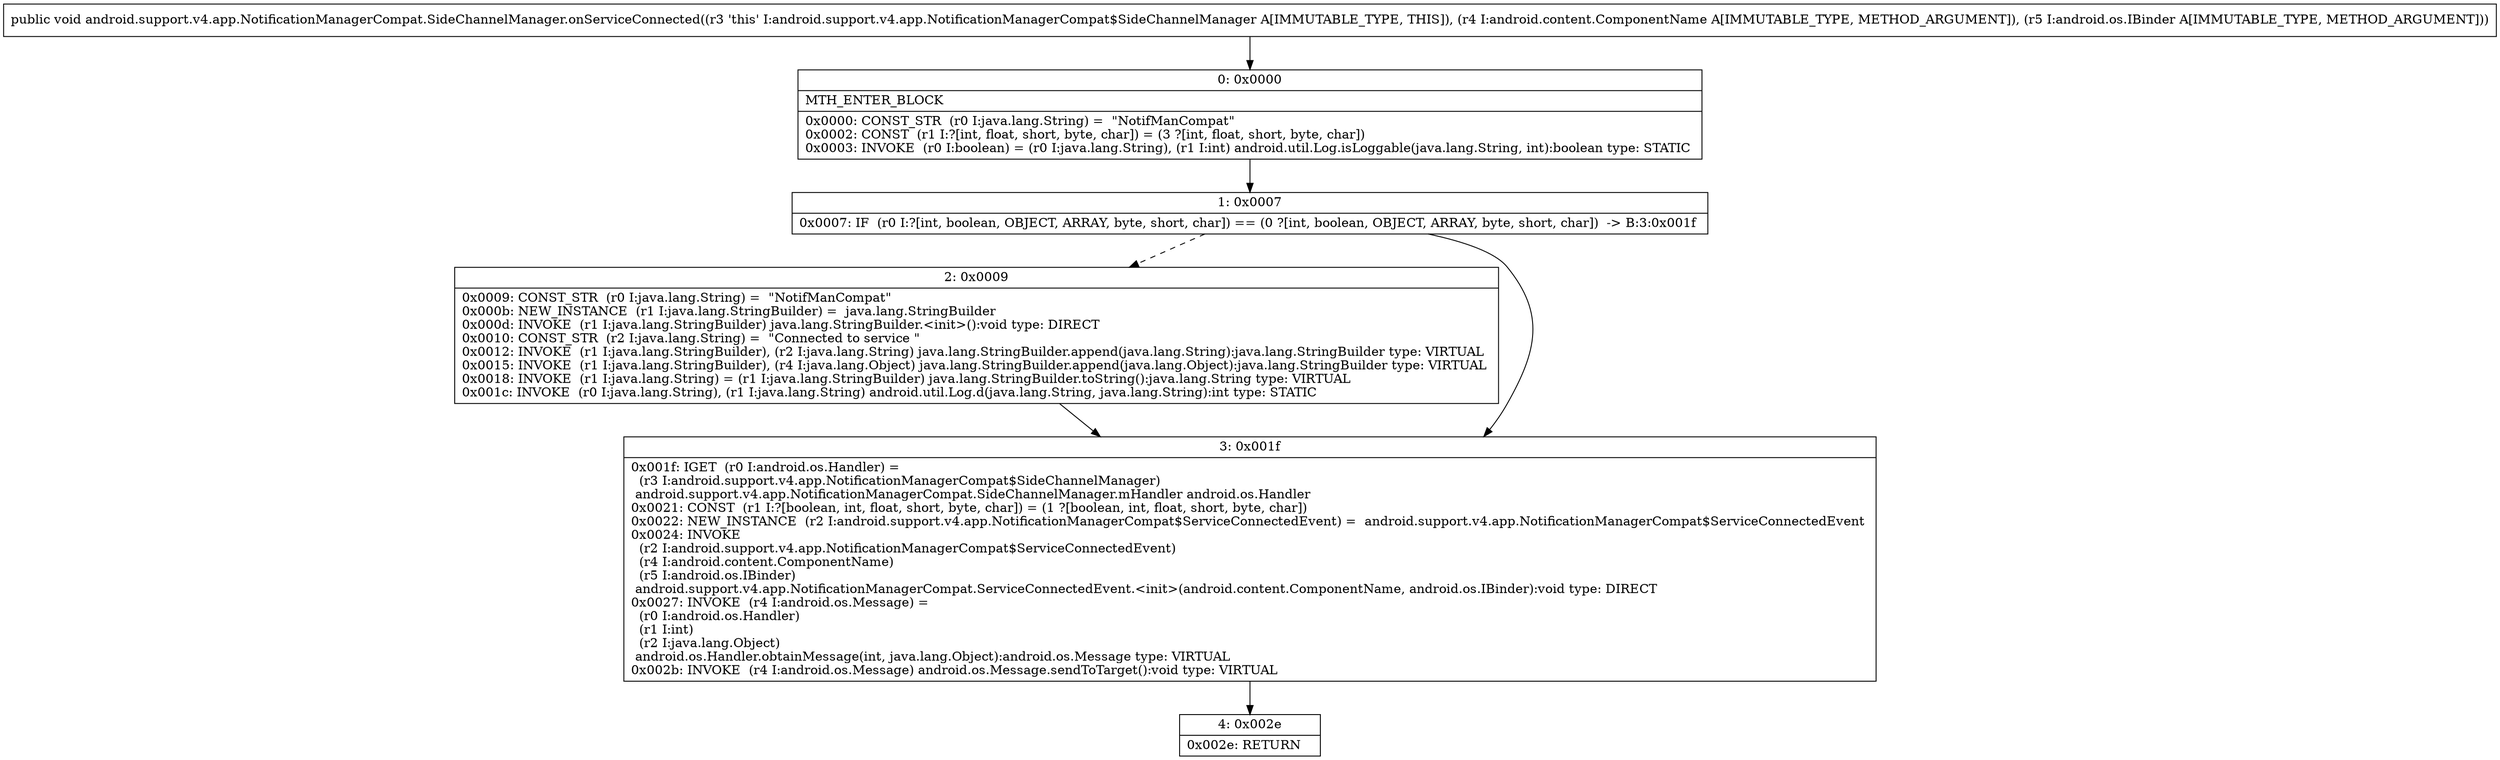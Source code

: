 digraph "CFG forandroid.support.v4.app.NotificationManagerCompat.SideChannelManager.onServiceConnected(Landroid\/content\/ComponentName;Landroid\/os\/IBinder;)V" {
Node_0 [shape=record,label="{0\:\ 0x0000|MTH_ENTER_BLOCK\l|0x0000: CONST_STR  (r0 I:java.lang.String) =  \"NotifManCompat\" \l0x0002: CONST  (r1 I:?[int, float, short, byte, char]) = (3 ?[int, float, short, byte, char]) \l0x0003: INVOKE  (r0 I:boolean) = (r0 I:java.lang.String), (r1 I:int) android.util.Log.isLoggable(java.lang.String, int):boolean type: STATIC \l}"];
Node_1 [shape=record,label="{1\:\ 0x0007|0x0007: IF  (r0 I:?[int, boolean, OBJECT, ARRAY, byte, short, char]) == (0 ?[int, boolean, OBJECT, ARRAY, byte, short, char])  \-\> B:3:0x001f \l}"];
Node_2 [shape=record,label="{2\:\ 0x0009|0x0009: CONST_STR  (r0 I:java.lang.String) =  \"NotifManCompat\" \l0x000b: NEW_INSTANCE  (r1 I:java.lang.StringBuilder) =  java.lang.StringBuilder \l0x000d: INVOKE  (r1 I:java.lang.StringBuilder) java.lang.StringBuilder.\<init\>():void type: DIRECT \l0x0010: CONST_STR  (r2 I:java.lang.String) =  \"Connected to service \" \l0x0012: INVOKE  (r1 I:java.lang.StringBuilder), (r2 I:java.lang.String) java.lang.StringBuilder.append(java.lang.String):java.lang.StringBuilder type: VIRTUAL \l0x0015: INVOKE  (r1 I:java.lang.StringBuilder), (r4 I:java.lang.Object) java.lang.StringBuilder.append(java.lang.Object):java.lang.StringBuilder type: VIRTUAL \l0x0018: INVOKE  (r1 I:java.lang.String) = (r1 I:java.lang.StringBuilder) java.lang.StringBuilder.toString():java.lang.String type: VIRTUAL \l0x001c: INVOKE  (r0 I:java.lang.String), (r1 I:java.lang.String) android.util.Log.d(java.lang.String, java.lang.String):int type: STATIC \l}"];
Node_3 [shape=record,label="{3\:\ 0x001f|0x001f: IGET  (r0 I:android.os.Handler) = \l  (r3 I:android.support.v4.app.NotificationManagerCompat$SideChannelManager)\l android.support.v4.app.NotificationManagerCompat.SideChannelManager.mHandler android.os.Handler \l0x0021: CONST  (r1 I:?[boolean, int, float, short, byte, char]) = (1 ?[boolean, int, float, short, byte, char]) \l0x0022: NEW_INSTANCE  (r2 I:android.support.v4.app.NotificationManagerCompat$ServiceConnectedEvent) =  android.support.v4.app.NotificationManagerCompat$ServiceConnectedEvent \l0x0024: INVOKE  \l  (r2 I:android.support.v4.app.NotificationManagerCompat$ServiceConnectedEvent)\l  (r4 I:android.content.ComponentName)\l  (r5 I:android.os.IBinder)\l android.support.v4.app.NotificationManagerCompat.ServiceConnectedEvent.\<init\>(android.content.ComponentName, android.os.IBinder):void type: DIRECT \l0x0027: INVOKE  (r4 I:android.os.Message) = \l  (r0 I:android.os.Handler)\l  (r1 I:int)\l  (r2 I:java.lang.Object)\l android.os.Handler.obtainMessage(int, java.lang.Object):android.os.Message type: VIRTUAL \l0x002b: INVOKE  (r4 I:android.os.Message) android.os.Message.sendToTarget():void type: VIRTUAL \l}"];
Node_4 [shape=record,label="{4\:\ 0x002e|0x002e: RETURN   \l}"];
MethodNode[shape=record,label="{public void android.support.v4.app.NotificationManagerCompat.SideChannelManager.onServiceConnected((r3 'this' I:android.support.v4.app.NotificationManagerCompat$SideChannelManager A[IMMUTABLE_TYPE, THIS]), (r4 I:android.content.ComponentName A[IMMUTABLE_TYPE, METHOD_ARGUMENT]), (r5 I:android.os.IBinder A[IMMUTABLE_TYPE, METHOD_ARGUMENT])) }"];
MethodNode -> Node_0;
Node_0 -> Node_1;
Node_1 -> Node_2[style=dashed];
Node_1 -> Node_3;
Node_2 -> Node_3;
Node_3 -> Node_4;
}

